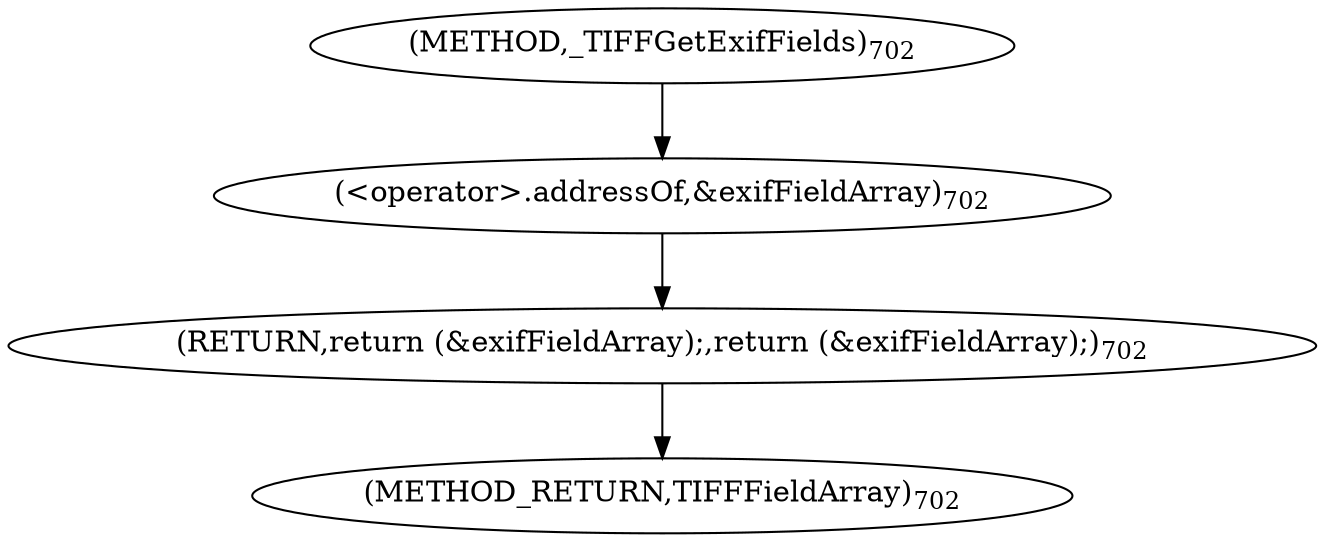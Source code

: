 digraph "_TIFFGetExifFields" {  
"26680" [label = <(RETURN,return (&amp;exifFieldArray);,return (&amp;exifFieldArray);)<SUB>702</SUB>> ]
"26681" [label = <(&lt;operator&gt;.addressOf,&amp;exifFieldArray)<SUB>702</SUB>> ]
"26677" [label = <(METHOD,_TIFFGetExifFields)<SUB>702</SUB>> ]
"26683" [label = <(METHOD_RETURN,TIFFFieldArray)<SUB>702</SUB>> ]
  "26680" -> "26683" 
  "26681" -> "26680" 
  "26677" -> "26681" 
}
